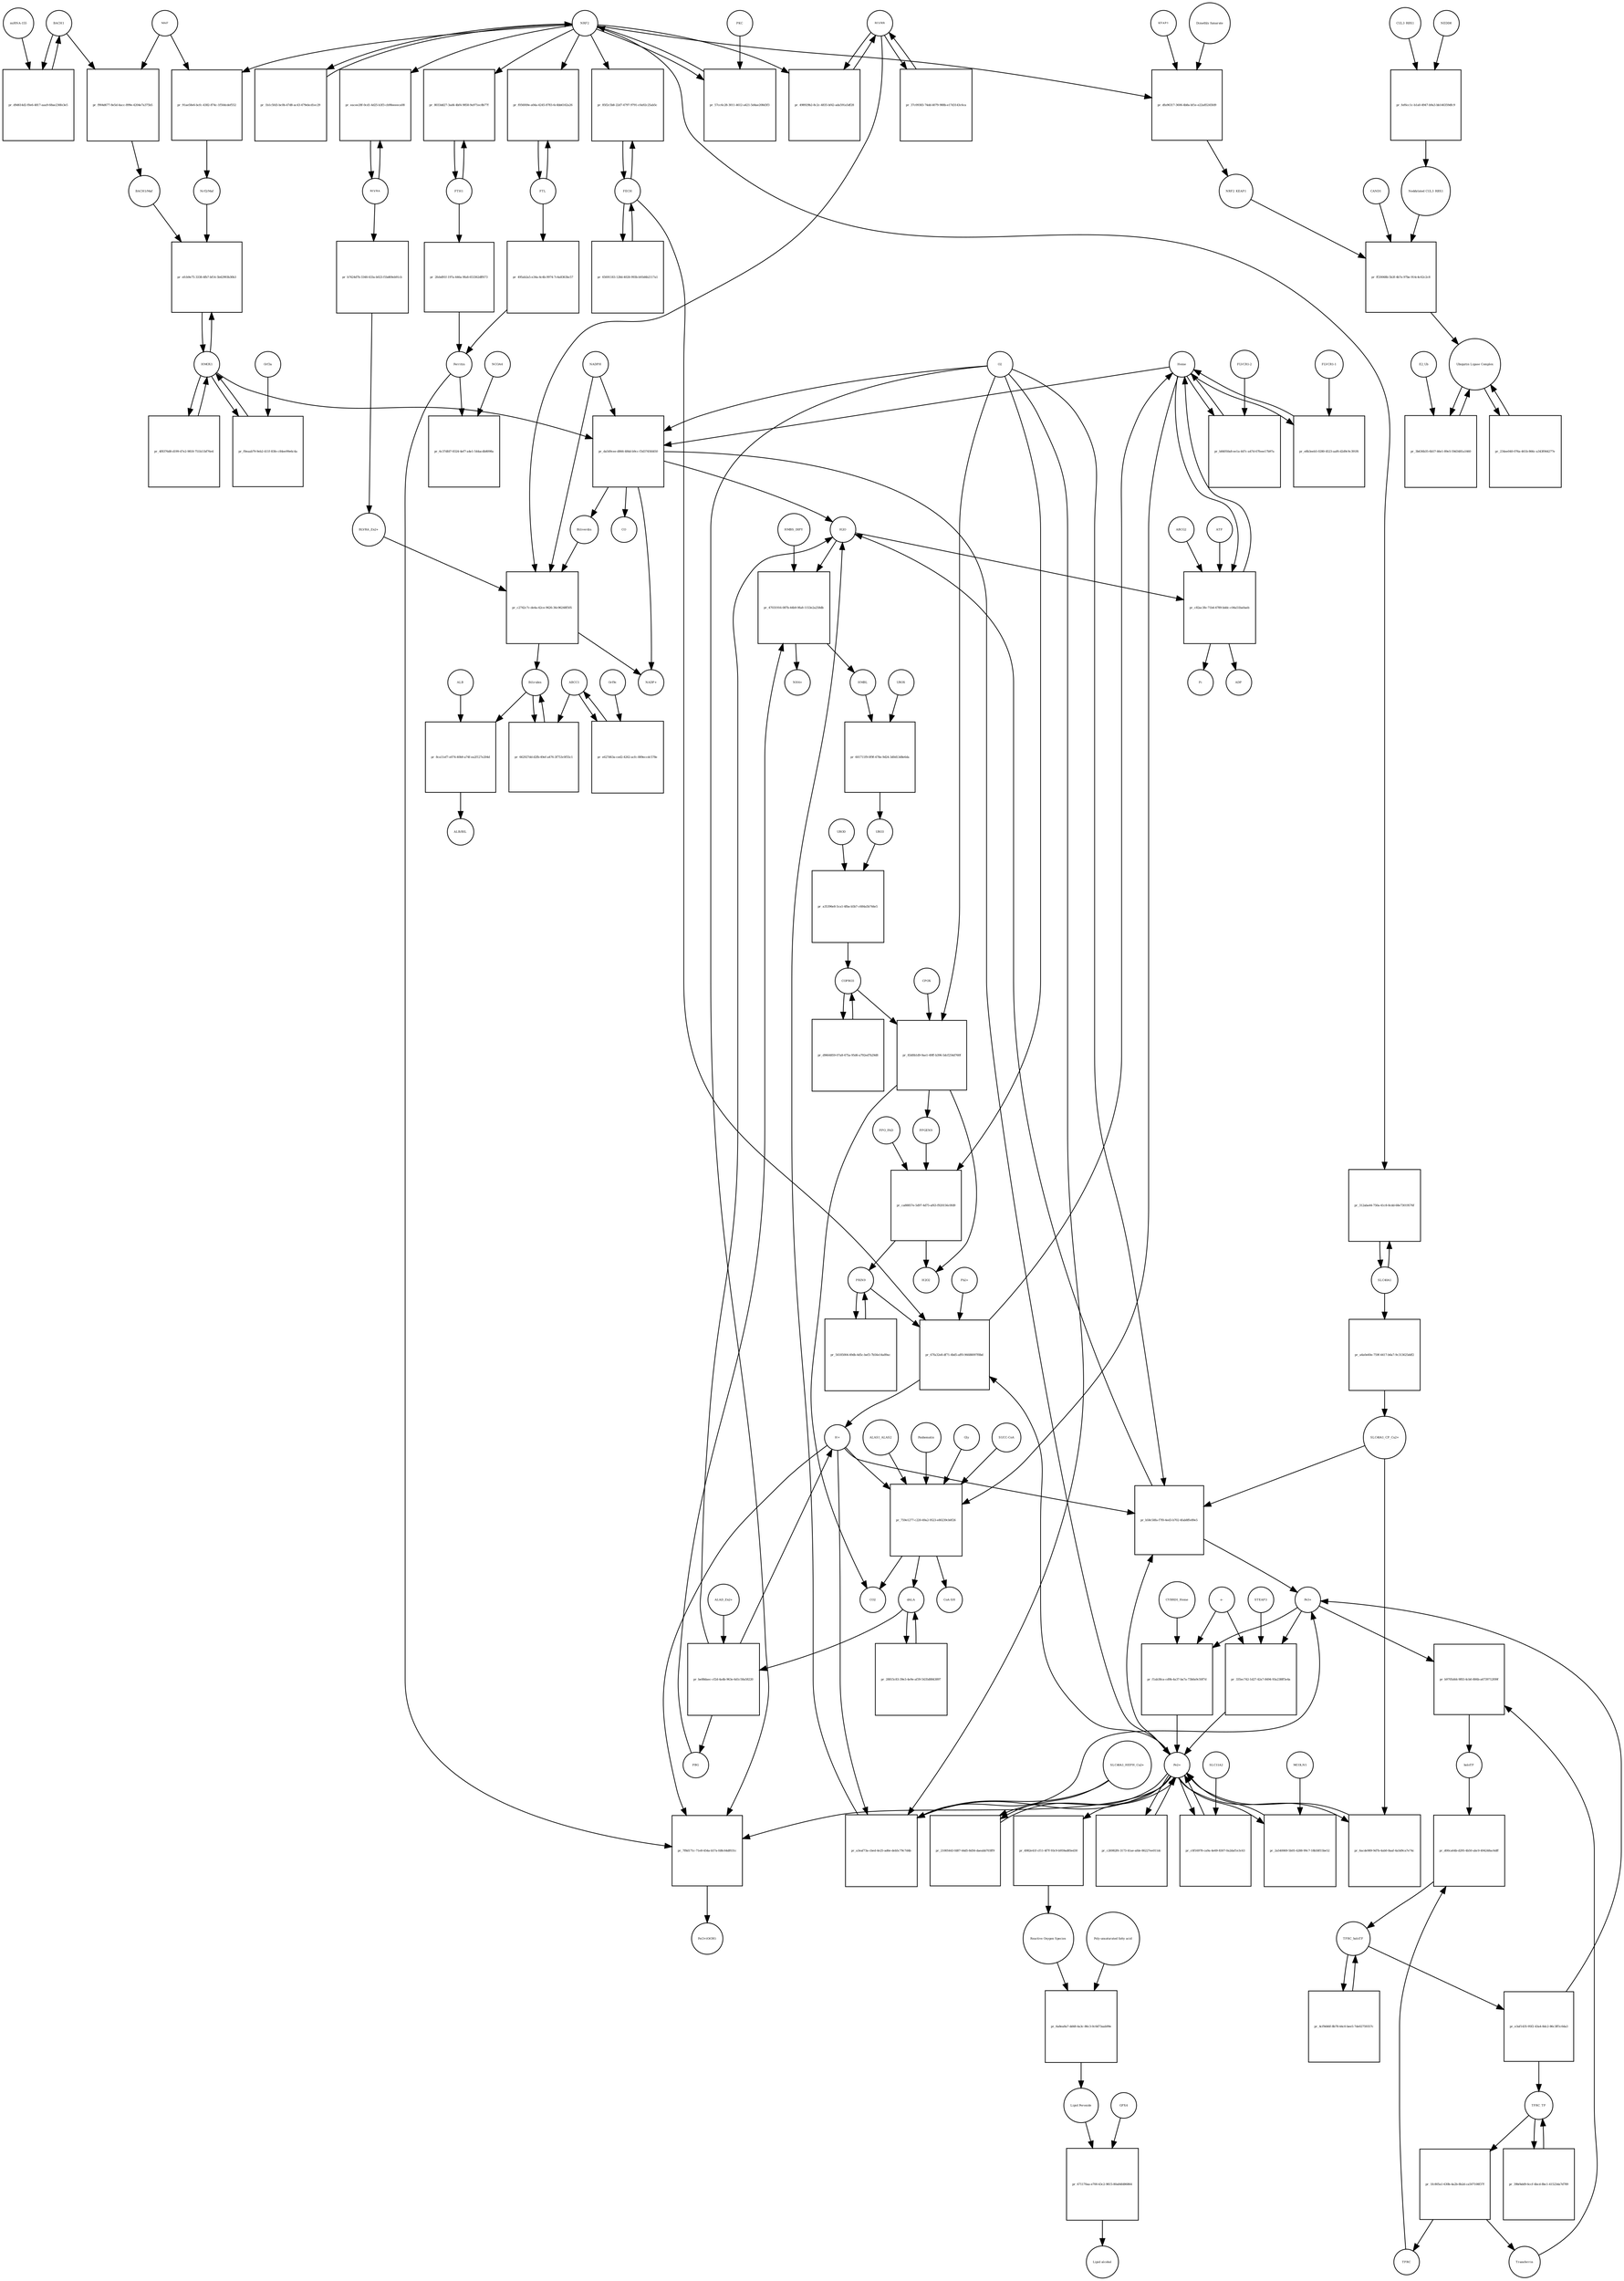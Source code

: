 strict digraph  {
Heme [annotation="urn_miriam_obo.chebi_CHEBI%3A30413", bipartite=0, cls="simple chemical", fontsize=4, label=Heme, shape=circle];
"pr_da549cee-d866-484d-b9cc-f3d3745fd450" [annotation="", bipartite=1, cls=process, fontsize=4, label="pr_da549cee-d866-484d-b9cc-f3d3745fd450", shape=square];
Biliverdin [annotation="urn_miriam_obo.chebi_CHEBI%3A17033", bipartite=0, cls="simple chemical", fontsize=4, label=Biliverdin, shape=circle];
HMOX1 [annotation=urn_miriam_uniprot_P09601, bipartite=0, cls=macromolecule, fontsize=4, label=HMOX1, shape=circle];
O2 [annotation="urn_miriam_obo.chebi_CHEBI%3A15379", bipartite=0, cls="simple chemical", fontsize=4, label=O2, shape=circle];
NADPH [annotation="urn_miriam_obo.chebi_CHEBI%3A16474", bipartite=0, cls="simple chemical", fontsize=4, label=NADPH, shape=circle];
H2O [annotation="urn_miriam_obo.chebi_CHEBI%3A15377", bipartite=0, cls="simple chemical", fontsize=4, label=H2O, shape=circle];
"Fe2+" [annotation="urn_miriam_obo.chebi_CHEBI%3A29033", bipartite=0, cls="simple chemical", fontsize=4, label="Fe2+", shape=circle];
"NADP+" [annotation="urn_miriam_obo.chebi_CHEBI%3A18009", bipartite=0, cls="simple chemical", fontsize=4, label="NADP+", shape=circle];
CO [annotation="urn_miriam_obo.chebi_CHEBI%3A17245", bipartite=0, cls="simple chemical", fontsize=4, label=CO, shape=circle];
"pr_b84050a8-ee1a-447c-a47d-67feee17b97a" [annotation="", bipartite=1, cls=process, fontsize=4, label="pr_b84050a8-ee1a-447c-a47d-67feee17b97a", shape=square];
"FLVCR1-2" [annotation=urn_miriam_uniprot_Q9Y5Y0, bipartite=0, cls=macromolecule, fontsize=4, label="FLVCR1-2", shape=circle];
"pr_c2742c7c-de4a-42ce-9626-36c96248f505" [annotation="", bipartite=1, cls=process, fontsize=4, label="pr_c2742c7c-de4a-42ce-9626-36c96248f505", shape=square];
Bilirubin [annotation="urn_miriam_obo.chebi_CHEBI%3A16990", bipartite=0, cls="simple chemical", fontsize=4, label=Bilirubin, shape=circle];
BLVRB [annotation=urn_miriam_uniprot_P30043, bipartite=0, cls=macromolecule, fontsize=4, label=BLVRB, shape=circle];
"BLVRA_Zn2+" [annotation="urn_miriam_obo.chebi_CHEBI%3A29805|urn_miriam_uniprot_P53004", bipartite=0, cls=complex, fontsize=4, label="BLVRA_Zn2+", shape=circle];
"pr_662927dd-d2fb-49ef-a476-3f753c0f55c1" [annotation="", bipartite=1, cls=process, fontsize=4, label="pr_662927dd-d2fb-49ef-a476-3f753c0f55c1", shape=square];
ABCC1 [annotation=urn_miriam_uniprot_P02768, bipartite=0, cls=macromolecule, fontsize=4, label=ABCC1, shape=circle];
"pr_8ca11ef7-e074-40b9-a74f-ea2f127e204d" [annotation="", bipartite=1, cls=process, fontsize=4, label="pr_8ca11ef7-e074-40b9-a74f-ea2f127e204d", shape=square];
ALB [annotation=urn_miriam_uniprot_P02768, bipartite=0, cls=macromolecule, fontsize=4, label=ALB, shape=circle];
"ALB/BIL" [annotation="urn_miriam_uniprot_P02768|urn_miriam_obo.chebi_CHEBI%3A16990", bipartite=0, cls=complex, fontsize=4, label="ALB/BIL", shape=circle];
NRF2 [annotation=urn_miriam_uniprot_Q16236, bipartite=0, cls=macromolecule, fontsize=4, label=NRF2, shape=circle];
"pr_91ae58e6-bcfc-4382-874c-1f50dcdef552" [annotation="", bipartite=1, cls=process, fontsize=4, label="pr_91ae58e6-bcfc-4382-874c-1f50dcdef552", shape=square];
MAF [annotation=urn_miriam_uniprot_O75444, bipartite=0, cls=macromolecule, fontsize=4, label=MAF, shape=circle];
"Nrf2/Maf" [annotation="", bipartite=0, cls=complex, fontsize=4, label="Nrf2/Maf", shape=circle];
"pr_f904d677-8e5d-4acc-899e-4204e7a375b5" [annotation="", bipartite=1, cls=process, fontsize=4, label="pr_f904d677-8e5d-4acc-899e-4204e7a375b5", shape=square];
BACH1 [annotation=urn_miriam_uniprot_O14867, bipartite=0, cls=macromolecule, fontsize=4, label=BACH1, shape=circle];
"BACH1/Maf" [annotation="", bipartite=0, cls=complex, fontsize=4, label="BACH1/Maf", shape=circle];
"pr_d9d614d2-f0e6-4817-aaa9-68ae236fe3e5" [annotation="", bipartite=1, cls=process, fontsize=4, label="pr_d9d614d2-f0e6-4817-aaa9-68ae236fe3e5", shape=square];
"miRNA-155" [annotation=urn_miriam_ncbigene_406947, bipartite=0, cls="nucleic acid feature", fontsize=4, label="miRNA-155", shape=circle];
"pr_efcb9e75-3338-4fb7-bf14-5b42993b30b3" [annotation="", bipartite=1, cls=process, fontsize=4, label="pr_efcb9e75-3338-4fb7-bf14-5b42993b30b3", shape=square];
PRIN9 [annotation="urn_miriam_obo.chebi_CHEBI%3A15430", bipartite=0, cls="simple chemical", fontsize=4, label=PRIN9, shape=circle];
"pr_67fa32e8-df71-4bd5-aff0-96688097f8bd" [annotation="", bipartite=1, cls=process, fontsize=4, label="pr_67fa32e8-df71-4bd5-aff0-96688097f8bd", shape=square];
FECH [annotation=urn_miriam_uniprot_P22830, bipartite=0, cls=macromolecule, fontsize=4, label=FECH, shape=circle];
"Pb2+" [annotation="urn_miriam_obo.chebi_CHEBI%3A27889", bipartite=0, cls="simple chemical", fontsize=4, label="Pb2+", shape=circle];
"H+" [annotation="urn_miriam_obo.chebi_CHEBI%3A15378", bipartite=0, cls="simple chemical", fontsize=4, label="H+", shape=circle];
"SUCC-CoA" [annotation="urn_miriam_obo.chebi_CHEBI%3A57292", bipartite=0, cls="simple chemical", fontsize=4, label="SUCC-CoA", shape=circle];
"pr_759e1277-c220-49a2-9523-e80239cb0f26" [annotation="", bipartite=1, cls=process, fontsize=4, label="pr_759e1277-c220-49a2-9523-e80239cb0f26", shape=square];
dALA [annotation="urn_miriam_obo.chebi_CHEBI%3A356416", bipartite=0, cls="simple chemical", fontsize=4, label=dALA, shape=circle];
ALAS1_ALAS2 [annotation="urn_miriam_uniprot_P13196|urn_miriam_uniprot_P22557", bipartite=0, cls=complex, fontsize=4, label=ALAS1_ALAS2, shape=circle];
Panhematin [annotation=urn_miriam_drugbank_DB03404, bipartite=0, cls="simple chemical", fontsize=4, label=Panhematin, shape=circle];
Gly [annotation="urn_miriam_obo.chebi_CHEBI%3A57305", bipartite=0, cls="simple chemical", fontsize=4, label=Gly, shape=circle];
"CoA-SH" [annotation="urn_miriam_obo.chebi_CHEBI%3A15346", bipartite=0, cls="simple chemical", fontsize=4, label="CoA-SH", shape=circle];
CO2 [annotation="urn_miriam_obo.chebi_CHEBI%3A16526", bipartite=0, cls="simple chemical", fontsize=4, label=CO2, shape=circle];
"pr_dfa96317-3606-4b8a-bf1e-e22a85245fd9" [annotation="", bipartite=1, cls=process, fontsize=4, label="pr_dfa96317-3606-4b8a-bf1e-e22a85245fd9", shape=square];
KEAP1 [annotation=urn_miriam_uniprot_Q14145, bipartite=0, cls=macromolecule, fontsize=4, label=KEAP1, shape=circle];
NRF2_KEAP1 [annotation="urn_miriam_uniprot_Q14145|urn_miriam_uniprot_Q16236", bipartite=0, cls=complex, fontsize=4, label=NRF2_KEAP1, shape=circle];
"Dimethly fumarate" [annotation=urn_miriam_drugbank_DB08908, bipartite=0, cls="simple chemical", fontsize=4, label="Dimethly fumarate", shape=circle];
"Ubiquitin Ligase Complex" [annotation="urn_miriam_uniprot_Q14145|urn_miriam_uniprot_Q15843|urn_miriam_uniprot_Q13618|urn_miriam_uniprot_P62877|urn_miriam_uniprot_Q16236|urn_miriam_pubmed_19940261", bipartite=0, cls=complex, fontsize=4, label="Ubiquitin Ligase Complex", shape=circle];
"pr_234ee040-076a-461b-866c-a343f064277e" [annotation="", bipartite=1, cls=process, fontsize=4, label="pr_234ee040-076a-461b-866c-a343f064277e", shape=square];
"pr_be88daec-cf2d-4a4b-963e-6d1c58a58220" [annotation="", bipartite=1, cls=process, fontsize=4, label="pr_be88daec-cf2d-4a4b-963e-6d1c58a58220", shape=square];
PBG [annotation="urn_miriam_obo.chebi_CHEBI%3A58126", bipartite=0, cls="simple chemical", fontsize=4, label=PBG, shape=circle];
"ALAD_Zn2+" [annotation="urn_miriam_uniprot_P13716|urn_miriam_obo.chebi_CHEBI%3A29105", bipartite=0, cls=complex, fontsize=4, label="ALAD_Zn2+", shape=circle];
"pr_47031916-087b-44b9-9fa8-1153e2a258db" [annotation="", bipartite=1, cls=process, fontsize=4, label="pr_47031916-087b-44b9-9fa8-1153e2a258db", shape=square];
HMBL [annotation="urn_miriam_obo.chebi_CHEBI%3A57845", bipartite=0, cls="simple chemical", fontsize=4, label=HMBL, shape=circle];
HMBS_DIPY [annotation="urn_miriam_obo.chebi_CHEBI%3A36319|urn_miriam_uniprot_P08397", bipartite=0, cls=complex, fontsize=4, label=HMBS_DIPY, shape=circle];
"NH4+" [annotation="urn_miriam_obo.chebi_CHEBI%3A28938", bipartite=0, cls="simple chemical", fontsize=4, label="NH4+", shape=circle];
"pr_601711f9-0f9f-478e-9d24-3d0d13d8e6da" [annotation="", bipartite=1, cls=process, fontsize=4, label="pr_601711f9-0f9f-478e-9d24-3d0d13d8e6da", shape=square];
URO3 [annotation="urn_miriam_obo.chebi_CHEBI%3A15437", bipartite=0, cls="simple chemical", fontsize=4, label=URO3, shape=circle];
UROS [annotation=urn_miriam_uniprot_P10746, bipartite=0, cls=macromolecule, fontsize=4, label=UROS, shape=circle];
"pr_a35396e8-5ca1-4fba-b5b7-c684a5b744e5" [annotation="", bipartite=1, cls=process, fontsize=4, label="pr_a35396e8-5ca1-4fba-b5b7-c684a5b744e5", shape=square];
COPRO3 [annotation="urn_miriam_obo.chebi_CHEBI%3A15439", bipartite=0, cls="simple chemical", fontsize=4, label=COPRO3, shape=circle];
UROD [annotation=urn_miriam_uniprot_P06132, bipartite=0, cls=macromolecule, fontsize=4, label=UROD, shape=circle];
"pr_83d0b1d9-9ae1-49ff-b396-5dcf254d760f" [annotation="", bipartite=1, cls=process, fontsize=4, label="pr_83d0b1d9-9ae1-49ff-b396-5dcf254d760f", shape=square];
PPGEN9 [annotation="urn_miriam_obo.chebi_CHEBI%3A15435", bipartite=0, cls="simple chemical", fontsize=4, label=PPGEN9, shape=circle];
CPOX [annotation=urn_miriam_uniprot_P36551, bipartite=0, cls=macromolecule, fontsize=4, label=CPOX, shape=circle];
H2O2 [annotation="urn_miriam_obo.chebi_CHEBI%3A16240", bipartite=0, cls="simple chemical", fontsize=4, label=H2O2, shape=circle];
"pr_ca88857e-5d97-4d75-af63-f920156c0fd9" [annotation="", bipartite=1, cls=process, fontsize=4, label="pr_ca88857e-5d97-4d75-af63-f920156c0fd9", shape=square];
PPO_FAD [annotation="urn_miriam_obo.chebi_CHEBI%3A16238|urn_miriam_uniprot_P50336", bipartite=0, cls=complex, fontsize=4, label=PPO_FAD, shape=circle];
"pr_1b1c5fd3-bc0b-47d8-ac43-479ebcd1ec29" [annotation="", bipartite=1, cls=process, fontsize=4, label="pr_1b1c5fd3-bc0b-47d8-ac43-479ebcd1ec29", shape=square];
"pr_28815c83-39e3-4e9e-af39-5435d8843897" [annotation="", bipartite=1, cls="uncertain process", fontsize=4, label="pr_28815c83-39e3-4e9e-af39-5435d8843897", shape=square];
"pr_d9664859-07a8-475a-95d6-a792ed7b29d8" [annotation="", bipartite=1, cls="uncertain process", fontsize=4, label="pr_d9664859-07a8-475a-95d6-a792ed7b29d8", shape=square];
"pr_56185004-49db-4d5c-bef3-7b56e14a89ac" [annotation="", bipartite=1, cls="uncertain process", fontsize=4, label="pr_56185004-49db-4d5c-bef3-7b56e14a89ac", shape=square];
"Poly-unsaturated fatty acid" [annotation="urn_miriam_obo.chebi_CHEBI%3A26208", bipartite=0, cls="simple chemical", fontsize=4, label="Poly-unsaturated fatty acid", shape=circle];
"pr_6a8ea8a7-dd48-4a3c-86c3-0c0d73aab99e" [annotation="", bipartite=1, cls=process, fontsize=4, label="pr_6a8ea8a7-dd48-4a3c-86c3-0c0d73aab99e", shape=square];
"Lipid Peroxide" [annotation="urn_miriam_obo.chebi_CHEBI%3A61051", bipartite=0, cls="simple chemical", fontsize=4, label="Lipid Peroxide", shape=circle];
"Reactive Oxygen Species" [annotation="urn_miriam_obo.chebi_CHEBI%3A26523", bipartite=0, cls="simple chemical", fontsize=4, label="Reactive Oxygen Species", shape=circle];
"pr_7f8d171c-71e8-454a-b57a-fd8c64df031c" [annotation="", bipartite=1, cls=process, fontsize=4, label="pr_7f8d171c-71e8-454a-b57a-fd8c64df031c", shape=square];
"Fe(3+)O(OH)" [annotation="urn_miriam_obo.chebi_CHEBI%3A78619", bipartite=0, cls="simple chemical", fontsize=4, label="Fe(3+)O(OH)", shape=circle];
Ferritin [annotation=urn_miriam_uniprot_P02794, bipartite=0, cls=complex, fontsize=4, label=Ferritin, shape=circle];
"pr_6acde989-9d7b-4ab0-8aaf-4a5d9ca7e74c" [annotation="", bipartite=1, cls=process, fontsize=4, label="pr_6acde989-9d7b-4ab0-8aaf-4a5d9ca7e74c", shape=square];
"SLC40A1_CP_Cu2+" [annotation="urn_miriam_uniprot_P00450|urn_miriam_uniprot_Q9NP59|urn_miriam_obo.chebi_CHEBI%3A29036", bipartite=0, cls=complex, fontsize=4, label="SLC40A1_CP_Cu2+", shape=circle];
"pr_b58c58fa-f7f0-4ed3-b702-4fab8ffe89e5" [annotation="", bipartite=1, cls=process, fontsize=4, label="pr_b58c58fa-f7f0-4ed3-b702-4fab8ffe89e5", shape=square];
"Fe3+" [annotation="urn_miriam_obo.chebi_CHEBI%3A29034", bipartite=0, cls="simple chemical", fontsize=4, label="Fe3+", shape=circle];
SLC40A1 [annotation=urn_miriam_ncbigene_30061, bipartite=0, cls="nucleic acid feature", fontsize=4, label=SLC40A1, shape=circle];
"pr_312aba44-750a-41c8-8cdd-68e73019576f" [annotation="", bipartite=1, cls=process, fontsize=4, label="pr_312aba44-750a-41c8-8cdd-68e73019576f", shape=square];
FTH1 [annotation=urn_miriam_ncbigene_2495, bipartite=0, cls="nucleic acid feature", fontsize=4, label=FTH1, shape=circle];
"pr_8033dd27-3ad4-4bf4-9858-9a971ec8b77f" [annotation="", bipartite=1, cls=process, fontsize=4, label="pr_8033dd27-3ad4-4bf4-9858-9a971ec8b77f", shape=square];
FTL [annotation=urn_miriam_ncbigene_2512, bipartite=0, cls="nucleic acid feature", fontsize=4, label=FTL, shape=circle];
"pr_f056f49e-a04a-4245-8783-6c4bb6162a26" [annotation="", bipartite=1, cls=process, fontsize=4, label="pr_f056f49e-a04a-4245-8783-6c4bb6162a26", shape=square];
"pr_2febd91f-197a-446a-9fa8-653362dff673" [annotation="", bipartite=1, cls=process, fontsize=4, label="pr_2febd91f-197a-446a-9fa8-653362dff673", shape=square];
"pr_495ab2a5-e34a-4c4b-9974-7c4a8363bc57" [annotation="", bipartite=1, cls=process, fontsize=4, label="pr_495ab2a5-e34a-4c4b-9974-7c4a8363bc57", shape=square];
"pr_85f2c5b8-22d7-4797-9791-c0a92c25ab5c" [annotation="", bipartite=1, cls=process, fontsize=4, label="pr_85f2c5b8-22d7-4797-9791-c0a92c25ab5c", shape=square];
"pr_65691183-128d-4028-993b-b93d4b2117a1" [annotation="", bipartite=1, cls=process, fontsize=4, label="pr_65691183-128d-4028-993b-b93d4b2117a1", shape=square];
"pr_4f8376d8-d199-47e2-9818-751b11bf76e4" [annotation="", bipartite=1, cls=process, fontsize=4, label="pr_4f8376d8-d199-47e2-9818-751b11bf76e4", shape=square];
BLVRA [annotation=urn_miriam_ncbigene_644, bipartite=0, cls="nucleic acid feature", fontsize=4, label=BLVRA, shape=circle];
"pr_eacee28f-0cd1-4d25-b3f3-cb98eeeeca08" [annotation="", bipartite=1, cls=process, fontsize=4, label="pr_eacee28f-0cd1-4d25-b3f3-cb98eeeeca08", shape=square];
"pr_498929b2-8c2c-4835-bf42-ada591a5df28" [annotation="", bipartite=1, cls=process, fontsize=4, label="pr_498929b2-8c2c-4835-bf42-ada591a5df28", shape=square];
"pr_37c09383-74dd-4079-988b-e17d3143c6ca" [annotation="", bipartite=1, cls=process, fontsize=4, label="pr_37c09383-74dd-4079-988b-e17d3143c6ca", shape=square];
"pr_b7424d7b-3348-433a-b023-f1bd69eb91cb" [annotation="", bipartite=1, cls=process, fontsize=4, label="pr_b7424d7b-3348-433a-b023-f1bd69eb91cb", shape=square];
"pr_a4a0e60e-759f-4417-b6a7-9c313625ddf2" [annotation="", bipartite=1, cls=process, fontsize=4, label="pr_a4a0e60e-759f-4417-b6a7-9c313625ddf2", shape=square];
"pr_6c37dfd7-8324-4ef7-a4e1-544acdb8098a" [annotation="", bipartite=1, cls=process, fontsize=4, label="pr_6c37dfd7-8324-4ef7-a4e1-544acdb8098a", shape=square];
NCOA4 [annotation=urn_miriam_uniprot_Q13772, bipartite=0, cls=macromolecule, fontsize=4, label=NCOA4, shape=circle];
"pr_f1ab38ca-cd9b-4a37-ba7a-73b0a9c50f7d" [annotation="", bipartite=1, cls=process, fontsize=4, label="pr_f1ab38ca-cd9b-4a37-ba7a-73b0a9c50f7d", shape=square];
CYBRD1_Heme [annotation="urn_miriam_uniprot_Q53TN4|urn_miriam_obo.chebi_CHEBI%3A30413", bipartite=0, cls=complex, fontsize=4, label=CYBRD1_Heme, shape=circle];
"e-" [annotation="urn_miriam_obo.chebi_CHEBI%3A10545", bipartite=0, cls="simple chemical", fontsize=4, label="e-", shape=circle];
"pr_c0f16978-ca9a-4e69-8307-0a2daf1e3c63" [annotation="", bipartite=1, cls=process, fontsize=4, label="pr_c0f16978-ca9a-4e69-8307-0a2daf1e3c63", shape=square];
SLC11A2 [annotation=urn_miriam_uniprot_P49281, bipartite=0, cls=macromolecule, fontsize=4, label=SLC11A2, shape=circle];
"pr_671170aa-e700-43c2-9815-80a84fd86864" [annotation="", bipartite=1, cls=process, fontsize=4, label="pr_671170aa-e700-43c2-9815-80a84fd86864", shape=square];
"Lipid alcohol" [annotation="urn_miriam_obo.chebi_CHEBI%3A24026", bipartite=0, cls="simple chemical", fontsize=4, label="Lipid alcohol", shape=circle];
GPX4 [annotation=urn_miriam_uniprot_P36969, bipartite=0, cls=macromolecule, fontsize=4, label=GPX4, shape=circle];
"pr_f0eaab79-9eb2-411f-83fe-c84ee99e6c4a" [annotation="", bipartite=1, cls=process, fontsize=4, label="pr_f0eaab79-9eb2-411f-83fe-c84ee99e6c4a", shape=square];
Orf3a [annotation=urn_miriam_ncbigene_43740569, bipartite=0, cls=macromolecule, fontsize=4, label=Orf3a, shape=circle];
"pr_4982e41f-cf11-4f7f-93c9-b959ad85ed30" [annotation="", bipartite=1, cls=process, fontsize=4, label="pr_4982e41f-cf11-4f7f-93c9-b959ad85ed30", shape=square];
"pr_e627d63a-ced2-4262-acfc-889eccdc578e" [annotation="", bipartite=1, cls=process, fontsize=4, label="pr_e627d63a-ced2-4262-acfc-889eccdc578e", shape=square];
Orf9c [annotation="", bipartite=0, cls=macromolecule, fontsize=4, label=Orf9c, shape=circle];
CUL3_RBX1 [annotation="urn_miriam_uniprot_Q13618|urn_miriam_uniprot_P62877", bipartite=0, cls=complex, fontsize=4, label=CUL3_RBX1, shape=circle];
"pr_fef6cc1c-b1a0-4947-b9a3-bb146359dfc9" [annotation="", bipartite=1, cls=process, fontsize=4, label="pr_fef6cc1c-b1a0-4947-b9a3-bb146359dfc9", shape=square];
"Neddylated CUL3_RBX1" [annotation="urn_miriam_uniprot_Q15843|urn_miriam_uniprot_Q13618|urn_miriam_uniprot_P62877", bipartite=0, cls=complex, fontsize=4, label="Neddylated CUL3_RBX1", shape=circle];
NEDD8 [annotation=urn_miriam_uniprot_Q15843, bipartite=0, cls="simple chemical", fontsize=4, label=NEDD8, shape=circle];
"pr_ff20068b-5b3f-4b7e-97be-914c4c62c2c8" [annotation="", bipartite=1, cls=process, fontsize=4, label="pr_ff20068b-5b3f-4b7e-97be-914c4c62c2c8", shape=square];
CAND1 [annotation=urn_miriam_uniprot_Q86VP6, bipartite=0, cls=macromolecule, fontsize=4, label=CAND1, shape=circle];
E2_Ub [annotation="urn_miriam_pubmed_19940261|urn_miriam_uniprot_P0CG48", bipartite=0, cls=complex, fontsize=4, label=E2_Ub, shape=circle];
"pr_3b636b35-6b57-46e1-89e5-59d3481a1660" [annotation="", bipartite=1, cls=process, fontsize=4, label="pr_3b636b35-6b57-46e1-89e5-59d3481a1660", shape=square];
"pr_57cc6c28-3011-4612-a421-5d4ae208d3f3" [annotation="", bipartite=1, cls=process, fontsize=4, label="pr_57cc6c28-3011-4612-a421-5d4ae208d3f3", shape=square];
PKC [annotation=urn_miriam_pubmed_12198130, bipartite=0, cls=macromolecule, fontsize=4, label=PKC, shape=circle];
"pr_e8b3eeb5-0280-4523-aaf6-d2d9c9c391f6" [annotation="", bipartite=1, cls=process, fontsize=4, label="pr_e8b3eeb5-0280-4523-aaf6-d2d9c9c391f6", shape=square];
"FLVCR1-1" [annotation=urn_miriam_uniprot_Q9Y5Y0, bipartite=0, cls=macromolecule, fontsize=4, label="FLVCR1-1", shape=circle];
"pr_c82ac3fe-71b4-4789-bddc-c04a51ba0aeb" [annotation="", bipartite=1, cls=process, fontsize=4, label="pr_c82ac3fe-71b4-4789-bddc-c04a51ba0aeb", shape=square];
ABCG2 [annotation=urn_miriam_uniprot_Q9UNQ0, bipartite=0, cls="macromolecule multimer", fontsize=4, label=ABCG2, shape=circle];
ATP [annotation="urn_miriam_obo.chebi_CHEBI%3A30616", bipartite=0, cls="simple chemical", fontsize=4, label=ATP, shape=circle];
Pi [annotation="urn_miriam_obo.chebi_CHEBI%3A18367", bipartite=0, cls="simple chemical", fontsize=4, label=Pi, shape=circle];
ADP [annotation="urn_miriam_obo.chebi_CHEBI%3A456216", bipartite=0, cls="simple chemical", fontsize=4, label=ADP, shape=circle];
"pr_21005443-fd87-44d5-8d56-daeabb703ff9" [annotation="", bipartite=1, cls=process, fontsize=4, label="pr_21005443-fd87-44d5-8d56-daeabb703ff9", shape=square];
"SLC40A1_HEPH_Cu2+" [annotation="urn_miriam_uniprot_Q9BQS7|urn_miriam_uniprot_Q9NP59|urn_miriam_obo.chebi_CHEBI%3A28694", bipartite=0, cls=complex, fontsize=4, label="SLC40A1_HEPH_Cu2+", shape=circle];
"pr_a3eaf73a-cbed-4e25-ad6e-deb5c79c7d4b" [annotation="", bipartite=1, cls=process, fontsize=4, label="pr_a3eaf73a-cbed-4e25-ad6e-deb5c79c7d4b", shape=square];
"pr_b9705d44-9f83-4cb0-806b-a6739712f09f" [annotation="", bipartite=1, cls=process, fontsize=4, label="pr_b9705d44-9f83-4cb0-806b-a6739712f09f", shape=square];
Transferrin [annotation=urn_miriam_uniprot_P02787, bipartite=0, cls=macromolecule, fontsize=4, label=Transferrin, shape=circle];
holoTF [annotation="urn_miriam_uniprot_P02787|urn_miriam_obo.chebi_CHEBI%3A29034", bipartite=0, cls=complex, fontsize=4, label=holoTF, shape=circle];
TFRC [annotation=urn_miriam_uniprot_P02786, bipartite=0, cls="macromolecule multimer", fontsize=4, label=TFRC, shape=circle];
"pr_d00ca64b-d295-4b50-abc0-494248ac6dff" [annotation="", bipartite=1, cls=process, fontsize=4, label="pr_d00ca64b-d295-4b50-abc0-494248ac6dff", shape=square];
TFRC_holoTF [annotation="urn_miriam_uniprot_P02787|urn_miriam_obo.chebi_CHEBI%3A29034|urn_miriam_uniprot_P02786", bipartite=0, cls=complex, fontsize=4, label=TFRC_holoTF, shape=circle];
"pr_4cf9d46f-8b78-44c0-bee5-7de02759357c" [annotation="", bipartite=1, cls=process, fontsize=4, label="pr_4cf9d46f-8b78-44c0-bee5-7de02759357c", shape=square];
"pr_e3af1435-95f2-43a4-8dc2-86c3ff1c0da3" [annotation="", bipartite=1, cls=process, fontsize=4, label="pr_e3af1435-95f2-43a4-8dc2-86c3ff1c0da3", shape=square];
TFRC_TF [annotation="urn_miriam_uniprot_P02787|urn_miriam_uniprot_P02786", bipartite=0, cls=complex, fontsize=4, label=TFRC_TF, shape=circle];
"pr_335ec742-1d27-42a7-8494-93a238ff5e4a" [annotation="", bipartite=1, cls=process, fontsize=4, label="pr_335ec742-1d27-42a7-8494-93a238ff5e4a", shape=square];
STEAP3 [annotation=urn_miriam_uniprot_Q658P3, bipartite=0, cls=macromolecule, fontsize=4, label=STEAP3, shape=circle];
"pr_2a540069-5b05-4288-99c7-18b58f15be52" [annotation="", bipartite=1, cls=process, fontsize=4, label="pr_2a540069-5b05-4288-99c7-18b58f15be52", shape=square];
MCOLN1 [annotation=urn_miriam_uniprot_Q9GZU1, bipartite=0, cls=macromolecule, fontsize=4, label=MCOLN1, shape=circle];
"pr_c26982f6-3173-41ae-afde-86227ee011dc" [annotation="", bipartite=1, cls=process, fontsize=4, label="pr_c26982f6-3173-41ae-afde-86227ee011dc", shape=square];
"pr_39bf4dd9-6ccf-4bcd-8bc1-41523da7d789" [annotation="", bipartite=1, cls=process, fontsize=4, label="pr_39bf4dd9-6ccf-4bcd-8bc1-41523da7d789", shape=square];
"pr_1fc805a1-630b-4a2b-8b2d-ca507108f37f" [annotation="", bipartite=1, cls=process, fontsize=4, label="pr_1fc805a1-630b-4a2b-8b2d-ca507108f37f", shape=square];
Heme -> "pr_da549cee-d866-484d-b9cc-f3d3745fd450"  [annotation="", interaction_type=consumption];
Heme -> "pr_b84050a8-ee1a-447c-a47d-67feee17b97a"  [annotation="", interaction_type=consumption];
Heme -> "pr_759e1277-c220-49a2-9523-e80239cb0f26"  [annotation=urn_miriam_pubmed_25446301, interaction_type=inhibition];
Heme -> "pr_e8b3eeb5-0280-4523-aaf6-d2d9c9c391f6"  [annotation="", interaction_type=consumption];
Heme -> "pr_c82ac3fe-71b4-4789-bddc-c04a51ba0aeb"  [annotation="", interaction_type=consumption];
"pr_da549cee-d866-484d-b9cc-f3d3745fd450" -> Biliverdin  [annotation="", interaction_type=production];
"pr_da549cee-d866-484d-b9cc-f3d3745fd450" -> H2O  [annotation="", interaction_type=production];
"pr_da549cee-d866-484d-b9cc-f3d3745fd450" -> "Fe2+"  [annotation="", interaction_type=production];
"pr_da549cee-d866-484d-b9cc-f3d3745fd450" -> "NADP+"  [annotation="", interaction_type=production];
"pr_da549cee-d866-484d-b9cc-f3d3745fd450" -> CO  [annotation="", interaction_type=production];
Biliverdin -> "pr_c2742c7c-de4a-42ce-9626-36c96248f505"  [annotation="", interaction_type=consumption];
HMOX1 -> "pr_da549cee-d866-484d-b9cc-f3d3745fd450"  [annotation="", interaction_type=catalysis];
HMOX1 -> "pr_efcb9e75-3338-4fb7-bf14-5b42993b30b3"  [annotation="", interaction_type=consumption];
HMOX1 -> "pr_4f8376d8-d199-47e2-9818-751b11bf76e4"  [annotation="", interaction_type=consumption];
HMOX1 -> "pr_f0eaab79-9eb2-411f-83fe-c84ee99e6c4a"  [annotation="", interaction_type=consumption];
O2 -> "pr_da549cee-d866-484d-b9cc-f3d3745fd450"  [annotation="", interaction_type=consumption];
O2 -> "pr_83d0b1d9-9ae1-49ff-b396-5dcf254d760f"  [annotation="", interaction_type=consumption];
O2 -> "pr_ca88857e-5d97-4d75-af63-f920156c0fd9"  [annotation="", interaction_type=consumption];
O2 -> "pr_7f8d171c-71e8-454a-b57a-fd8c64df031c"  [annotation="", interaction_type=consumption];
O2 -> "pr_b58c58fa-f7f0-4ed3-b702-4fab8ffe89e5"  [annotation="", interaction_type=consumption];
O2 -> "pr_a3eaf73a-cbed-4e25-ad6e-deb5c79c7d4b"  [annotation="", interaction_type=consumption];
NADPH -> "pr_da549cee-d866-484d-b9cc-f3d3745fd450"  [annotation="", interaction_type=consumption];
NADPH -> "pr_c2742c7c-de4a-42ce-9626-36c96248f505"  [annotation="", interaction_type=consumption];
H2O -> "pr_47031916-087b-44b9-9fa8-1153e2a258db"  [annotation="", interaction_type=consumption];
H2O -> "pr_c82ac3fe-71b4-4789-bddc-c04a51ba0aeb"  [annotation="", interaction_type=consumption];
"Fe2+" -> "pr_67fa32e8-df71-4bd5-aff0-96688097f8bd"  [annotation="", interaction_type=consumption];
"Fe2+" -> "pr_7f8d171c-71e8-454a-b57a-fd8c64df031c"  [annotation="", interaction_type=consumption];
"Fe2+" -> "pr_6acde989-9d7b-4ab0-8aaf-4a5d9ca7e74c"  [annotation="", interaction_type=consumption];
"Fe2+" -> "pr_b58c58fa-f7f0-4ed3-b702-4fab8ffe89e5"  [annotation="", interaction_type=consumption];
"Fe2+" -> "pr_c0f16978-ca9a-4e69-8307-0a2daf1e3c63"  [annotation="", interaction_type=consumption];
"Fe2+" -> "pr_4982e41f-cf11-4f7f-93c9-b959ad85ed30"  [annotation="urn_miriam_pubmed_26794443|urn_miriam_pubmed_30692038", interaction_type=catalysis];
"Fe2+" -> "pr_21005443-fd87-44d5-8d56-daeabb703ff9"  [annotation="", interaction_type=consumption];
"Fe2+" -> "pr_a3eaf73a-cbed-4e25-ad6e-deb5c79c7d4b"  [annotation="", interaction_type=consumption];
"Fe2+" -> "pr_2a540069-5b05-4288-99c7-18b58f15be52"  [annotation="", interaction_type=consumption];
"Fe2+" -> "pr_c26982f6-3173-41ae-afde-86227ee011dc"  [annotation="", interaction_type=consumption];
"pr_b84050a8-ee1a-447c-a47d-67feee17b97a" -> Heme  [annotation="", interaction_type=production];
"FLVCR1-2" -> "pr_b84050a8-ee1a-447c-a47d-67feee17b97a"  [annotation="", interaction_type=catalysis];
"pr_c2742c7c-de4a-42ce-9626-36c96248f505" -> Bilirubin  [annotation="", interaction_type=production];
"pr_c2742c7c-de4a-42ce-9626-36c96248f505" -> "NADP+"  [annotation="", interaction_type=production];
Bilirubin -> "pr_662927dd-d2fb-49ef-a476-3f753c0f55c1"  [annotation="", interaction_type=consumption];
Bilirubin -> "pr_8ca11ef7-e074-40b9-a74f-ea2f127e204d"  [annotation="", interaction_type=consumption];
BLVRB -> "pr_c2742c7c-de4a-42ce-9626-36c96248f505"  [annotation="", interaction_type=catalysis];
BLVRB -> "pr_498929b2-8c2c-4835-bf42-ada591a5df28"  [annotation="", interaction_type=consumption];
BLVRB -> "pr_37c09383-74dd-4079-988b-e17d3143c6ca"  [annotation="", interaction_type=consumption];
"BLVRA_Zn2+" -> "pr_c2742c7c-de4a-42ce-9626-36c96248f505"  [annotation="", interaction_type=catalysis];
"pr_662927dd-d2fb-49ef-a476-3f753c0f55c1" -> Bilirubin  [annotation="", interaction_type=production];
ABCC1 -> "pr_662927dd-d2fb-49ef-a476-3f753c0f55c1"  [annotation="", interaction_type=catalysis];
ABCC1 -> "pr_e627d63a-ced2-4262-acfc-889eccdc578e"  [annotation="", interaction_type=consumption];
"pr_8ca11ef7-e074-40b9-a74f-ea2f127e204d" -> "ALB/BIL"  [annotation="", interaction_type=production];
ALB -> "pr_8ca11ef7-e074-40b9-a74f-ea2f127e204d"  [annotation="", interaction_type=consumption];
NRF2 -> "pr_91ae58e6-bcfc-4382-874c-1f50dcdef552"  [annotation="", interaction_type=consumption];
NRF2 -> "pr_dfa96317-3606-4b8a-bf1e-e22a85245fd9"  [annotation="", interaction_type=consumption];
NRF2 -> "pr_1b1c5fd3-bc0b-47d8-ac43-479ebcd1ec29"  [annotation="", interaction_type=consumption];
NRF2 -> "pr_312aba44-750a-41c8-8cdd-68e73019576f"  [annotation=urn_miriam_pubmed_30692038, interaction_type=catalysis];
NRF2 -> "pr_8033dd27-3ad4-4bf4-9858-9a971ec8b77f"  [annotation=urn_miriam_pubmed_30692038, interaction_type=catalysis];
NRF2 -> "pr_f056f49e-a04a-4245-8783-6c4bb6162a26"  [annotation=urn_miriam_pubmed_30692038, interaction_type=catalysis];
NRF2 -> "pr_85f2c5b8-22d7-4797-9791-c0a92c25ab5c"  [annotation="urn_miriam_pubmed_30692038|urn_miriam_pubmed_23766848", interaction_type=catalysis];
NRF2 -> "pr_eacee28f-0cd1-4d25-b3f3-cb98eeeeca08"  [annotation=urn_miriam_pubmed_30692038, interaction_type=catalysis];
NRF2 -> "pr_498929b2-8c2c-4835-bf42-ada591a5df28"  [annotation=urn_miriam_pubmed_30692038, interaction_type=catalysis];
NRF2 -> "pr_57cc6c28-3011-4612-a421-5d4ae208d3f3"  [annotation="", interaction_type=consumption];
"pr_91ae58e6-bcfc-4382-874c-1f50dcdef552" -> "Nrf2/Maf"  [annotation="", interaction_type=production];
MAF -> "pr_91ae58e6-bcfc-4382-874c-1f50dcdef552"  [annotation="", interaction_type=consumption];
MAF -> "pr_f904d677-8e5d-4acc-899e-4204e7a375b5"  [annotation="", interaction_type=consumption];
"Nrf2/Maf" -> "pr_efcb9e75-3338-4fb7-bf14-5b42993b30b3"  [annotation="urn_miriam_pubmed_10473555|urn_miriam_pubmed_31827672|urn_miriam_pubmed_30692038|urn_miriam_pubmed_29717933", interaction_type=catalysis];
"pr_f904d677-8e5d-4acc-899e-4204e7a375b5" -> "BACH1/Maf"  [annotation="", interaction_type=production];
BACH1 -> "pr_f904d677-8e5d-4acc-899e-4204e7a375b5"  [annotation="", interaction_type=consumption];
BACH1 -> "pr_d9d614d2-f0e6-4817-aaa9-68ae236fe3e5"  [annotation="", interaction_type=consumption];
"BACH1/Maf" -> "pr_efcb9e75-3338-4fb7-bf14-5b42993b30b3"  [annotation="urn_miriam_pubmed_10473555|urn_miriam_pubmed_31827672|urn_miriam_pubmed_30692038|urn_miriam_pubmed_29717933", interaction_type=inhibition];
"pr_d9d614d2-f0e6-4817-aaa9-68ae236fe3e5" -> BACH1  [annotation="", interaction_type=production];
"miRNA-155" -> "pr_d9d614d2-f0e6-4817-aaa9-68ae236fe3e5"  [annotation="urn_miriam_pubmed_28082120|urn_miriam_pubmed_21982894", interaction_type=inhibition];
"pr_efcb9e75-3338-4fb7-bf14-5b42993b30b3" -> HMOX1  [annotation="", interaction_type=production];
PRIN9 -> "pr_67fa32e8-df71-4bd5-aff0-96688097f8bd"  [annotation="", interaction_type=consumption];
PRIN9 -> "pr_56185004-49db-4d5c-bef3-7b56e14a89ac"  [annotation="", interaction_type=consumption];
"pr_67fa32e8-df71-4bd5-aff0-96688097f8bd" -> Heme  [annotation="", interaction_type=production];
"pr_67fa32e8-df71-4bd5-aff0-96688097f8bd" -> "H+"  [annotation="", interaction_type=production];
FECH -> "pr_67fa32e8-df71-4bd5-aff0-96688097f8bd"  [annotation="", interaction_type=catalysis];
FECH -> "pr_85f2c5b8-22d7-4797-9791-c0a92c25ab5c"  [annotation="", interaction_type=consumption];
FECH -> "pr_65691183-128d-4028-993b-b93d4b2117a1"  [annotation="", interaction_type=consumption];
"Pb2+" -> "pr_67fa32e8-df71-4bd5-aff0-96688097f8bd"  [annotation="", interaction_type=inhibition];
"H+" -> "pr_759e1277-c220-49a2-9523-e80239cb0f26"  [annotation="", interaction_type=consumption];
"H+" -> "pr_7f8d171c-71e8-454a-b57a-fd8c64df031c"  [annotation="", interaction_type=consumption];
"H+" -> "pr_b58c58fa-f7f0-4ed3-b702-4fab8ffe89e5"  [annotation="", interaction_type=consumption];
"H+" -> "pr_a3eaf73a-cbed-4e25-ad6e-deb5c79c7d4b"  [annotation="", interaction_type=consumption];
"SUCC-CoA" -> "pr_759e1277-c220-49a2-9523-e80239cb0f26"  [annotation="", interaction_type=consumption];
"pr_759e1277-c220-49a2-9523-e80239cb0f26" -> dALA  [annotation="", interaction_type=production];
"pr_759e1277-c220-49a2-9523-e80239cb0f26" -> "CoA-SH"  [annotation="", interaction_type=production];
"pr_759e1277-c220-49a2-9523-e80239cb0f26" -> CO2  [annotation="", interaction_type=production];
dALA -> "pr_be88daec-cf2d-4a4b-963e-6d1c58a58220"  [annotation="", interaction_type=consumption];
dALA -> "pr_28815c83-39e3-4e9e-af39-5435d8843897"  [annotation="", interaction_type=consumption];
ALAS1_ALAS2 -> "pr_759e1277-c220-49a2-9523-e80239cb0f26"  [annotation=urn_miriam_pubmed_25446301, interaction_type=catalysis];
Panhematin -> "pr_759e1277-c220-49a2-9523-e80239cb0f26"  [annotation=urn_miriam_pubmed_25446301, interaction_type=inhibition];
Gly -> "pr_759e1277-c220-49a2-9523-e80239cb0f26"  [annotation="", interaction_type=consumption];
"pr_dfa96317-3606-4b8a-bf1e-e22a85245fd9" -> NRF2_KEAP1  [annotation="", interaction_type=production];
KEAP1 -> "pr_dfa96317-3606-4b8a-bf1e-e22a85245fd9"  [annotation="", interaction_type=consumption];
NRF2_KEAP1 -> "pr_ff20068b-5b3f-4b7e-97be-914c4c62c2c8"  [annotation="", interaction_type=consumption];
"Dimethly fumarate" -> "pr_dfa96317-3606-4b8a-bf1e-e22a85245fd9"  [annotation="urn_miriam_pubmed_15282312|urn_miriam_pubmed_20486766|urn_miriam_pubmed_31692987|urn_miriam_pubmed_15572695|urn_miriam_pubmed_32132672", interaction_type=inhibition];
"Ubiquitin Ligase Complex" -> "pr_234ee040-076a-461b-866c-a343f064277e"  [annotation="", interaction_type=consumption];
"Ubiquitin Ligase Complex" -> "pr_3b636b35-6b57-46e1-89e5-59d3481a1660"  [annotation="", interaction_type=consumption];
"pr_234ee040-076a-461b-866c-a343f064277e" -> "Ubiquitin Ligase Complex"  [annotation="", interaction_type=production];
"pr_be88daec-cf2d-4a4b-963e-6d1c58a58220" -> PBG  [annotation="", interaction_type=production];
"pr_be88daec-cf2d-4a4b-963e-6d1c58a58220" -> "H+"  [annotation="", interaction_type=production];
"pr_be88daec-cf2d-4a4b-963e-6d1c58a58220" -> H2O  [annotation="", interaction_type=production];
PBG -> "pr_47031916-087b-44b9-9fa8-1153e2a258db"  [annotation="", interaction_type=consumption];
"ALAD_Zn2+" -> "pr_be88daec-cf2d-4a4b-963e-6d1c58a58220"  [annotation="", interaction_type=catalysis];
"pr_47031916-087b-44b9-9fa8-1153e2a258db" -> HMBL  [annotation="", interaction_type=production];
"pr_47031916-087b-44b9-9fa8-1153e2a258db" -> "NH4+"  [annotation="", interaction_type=production];
HMBL -> "pr_601711f9-0f9f-478e-9d24-3d0d13d8e6da"  [annotation="", interaction_type=consumption];
HMBS_DIPY -> "pr_47031916-087b-44b9-9fa8-1153e2a258db"  [annotation="", interaction_type=catalysis];
"pr_601711f9-0f9f-478e-9d24-3d0d13d8e6da" -> URO3  [annotation="", interaction_type=production];
URO3 -> "pr_a35396e8-5ca1-4fba-b5b7-c684a5b744e5"  [annotation="", interaction_type=consumption];
UROS -> "pr_601711f9-0f9f-478e-9d24-3d0d13d8e6da"  [annotation="", interaction_type=catalysis];
"pr_a35396e8-5ca1-4fba-b5b7-c684a5b744e5" -> COPRO3  [annotation="", interaction_type=production];
COPRO3 -> "pr_83d0b1d9-9ae1-49ff-b396-5dcf254d760f"  [annotation="", interaction_type=consumption];
COPRO3 -> "pr_d9664859-07a8-475a-95d6-a792ed7b29d8"  [annotation="", interaction_type=consumption];
UROD -> "pr_a35396e8-5ca1-4fba-b5b7-c684a5b744e5"  [annotation="", interaction_type=catalysis];
"pr_83d0b1d9-9ae1-49ff-b396-5dcf254d760f" -> PPGEN9  [annotation="", interaction_type=production];
"pr_83d0b1d9-9ae1-49ff-b396-5dcf254d760f" -> CO2  [annotation="", interaction_type=production];
"pr_83d0b1d9-9ae1-49ff-b396-5dcf254d760f" -> H2O2  [annotation="", interaction_type=production];
PPGEN9 -> "pr_ca88857e-5d97-4d75-af63-f920156c0fd9"  [annotation="", interaction_type=consumption];
CPOX -> "pr_83d0b1d9-9ae1-49ff-b396-5dcf254d760f"  [annotation="", interaction_type=catalysis];
"pr_ca88857e-5d97-4d75-af63-f920156c0fd9" -> PRIN9  [annotation="", interaction_type=production];
"pr_ca88857e-5d97-4d75-af63-f920156c0fd9" -> H2O2  [annotation="", interaction_type=production];
PPO_FAD -> "pr_ca88857e-5d97-4d75-af63-f920156c0fd9"  [annotation="", interaction_type=catalysis];
"pr_1b1c5fd3-bc0b-47d8-ac43-479ebcd1ec29" -> NRF2  [annotation="", interaction_type=production];
"pr_28815c83-39e3-4e9e-af39-5435d8843897" -> dALA  [annotation="", interaction_type=production];
"pr_d9664859-07a8-475a-95d6-a792ed7b29d8" -> COPRO3  [annotation="", interaction_type=production];
"pr_56185004-49db-4d5c-bef3-7b56e14a89ac" -> PRIN9  [annotation="", interaction_type=production];
"Poly-unsaturated fatty acid" -> "pr_6a8ea8a7-dd48-4a3c-86c3-0c0d73aab99e"  [annotation="", interaction_type=consumption];
"pr_6a8ea8a7-dd48-4a3c-86c3-0c0d73aab99e" -> "Lipid Peroxide"  [annotation="", interaction_type=production];
"Lipid Peroxide" -> "pr_671170aa-e700-43c2-9815-80a84fd86864"  [annotation="", interaction_type=consumption];
"Reactive Oxygen Species" -> "pr_6a8ea8a7-dd48-4a3c-86c3-0c0d73aab99e"  [annotation="urn_miriam_pubmed_26794443|urn_miriam_pubmed_30692038", interaction_type=catalysis];
"pr_7f8d171c-71e8-454a-b57a-fd8c64df031c" -> "Fe(3+)O(OH)"  [annotation="", interaction_type=production];
Ferritin -> "pr_7f8d171c-71e8-454a-b57a-fd8c64df031c"  [annotation="", interaction_type=catalysis];
Ferritin -> "pr_6c37dfd7-8324-4ef7-a4e1-544acdb8098a"  [annotation="", interaction_type=consumption];
"pr_6acde989-9d7b-4ab0-8aaf-4a5d9ca7e74c" -> "Fe2+"  [annotation="", interaction_type=production];
"SLC40A1_CP_Cu2+" -> "pr_6acde989-9d7b-4ab0-8aaf-4a5d9ca7e74c"  [annotation="", interaction_type=catalysis];
"SLC40A1_CP_Cu2+" -> "pr_b58c58fa-f7f0-4ed3-b702-4fab8ffe89e5"  [annotation="", interaction_type=catalysis];
"pr_b58c58fa-f7f0-4ed3-b702-4fab8ffe89e5" -> "Fe3+"  [annotation="", interaction_type=production];
"pr_b58c58fa-f7f0-4ed3-b702-4fab8ffe89e5" -> H2O  [annotation="", interaction_type=production];
"Fe3+" -> "pr_f1ab38ca-cd9b-4a37-ba7a-73b0a9c50f7d"  [annotation="", interaction_type=consumption];
"Fe3+" -> "pr_b9705d44-9f83-4cb0-806b-a6739712f09f"  [annotation="", interaction_type=consumption];
"Fe3+" -> "pr_335ec742-1d27-42a7-8494-93a238ff5e4a"  [annotation="", interaction_type=consumption];
SLC40A1 -> "pr_312aba44-750a-41c8-8cdd-68e73019576f"  [annotation="", interaction_type=consumption];
SLC40A1 -> "pr_a4a0e60e-759f-4417-b6a7-9c313625ddf2"  [annotation="", interaction_type=consumption];
"pr_312aba44-750a-41c8-8cdd-68e73019576f" -> SLC40A1  [annotation="", interaction_type=production];
FTH1 -> "pr_8033dd27-3ad4-4bf4-9858-9a971ec8b77f"  [annotation="", interaction_type=consumption];
FTH1 -> "pr_2febd91f-197a-446a-9fa8-653362dff673"  [annotation="", interaction_type=consumption];
"pr_8033dd27-3ad4-4bf4-9858-9a971ec8b77f" -> FTH1  [annotation="", interaction_type=production];
FTL -> "pr_f056f49e-a04a-4245-8783-6c4bb6162a26"  [annotation="", interaction_type=consumption];
FTL -> "pr_495ab2a5-e34a-4c4b-9974-7c4a8363bc57"  [annotation="", interaction_type=consumption];
"pr_f056f49e-a04a-4245-8783-6c4bb6162a26" -> FTL  [annotation="", interaction_type=production];
"pr_2febd91f-197a-446a-9fa8-653362dff673" -> Ferritin  [annotation="", interaction_type=production];
"pr_495ab2a5-e34a-4c4b-9974-7c4a8363bc57" -> Ferritin  [annotation="", interaction_type=production];
"pr_85f2c5b8-22d7-4797-9791-c0a92c25ab5c" -> FECH  [annotation="", interaction_type=production];
"pr_65691183-128d-4028-993b-b93d4b2117a1" -> FECH  [annotation="", interaction_type=production];
"pr_4f8376d8-d199-47e2-9818-751b11bf76e4" -> HMOX1  [annotation="", interaction_type=production];
BLVRA -> "pr_eacee28f-0cd1-4d25-b3f3-cb98eeeeca08"  [annotation="", interaction_type=consumption];
BLVRA -> "pr_b7424d7b-3348-433a-b023-f1bd69eb91cb"  [annotation="", interaction_type=consumption];
"pr_eacee28f-0cd1-4d25-b3f3-cb98eeeeca08" -> BLVRA  [annotation="", interaction_type=production];
"pr_498929b2-8c2c-4835-bf42-ada591a5df28" -> BLVRB  [annotation="", interaction_type=production];
"pr_37c09383-74dd-4079-988b-e17d3143c6ca" -> BLVRB  [annotation="", interaction_type=production];
"pr_b7424d7b-3348-433a-b023-f1bd69eb91cb" -> "BLVRA_Zn2+"  [annotation="", interaction_type=production];
"pr_a4a0e60e-759f-4417-b6a7-9c313625ddf2" -> "SLC40A1_CP_Cu2+"  [annotation="", interaction_type=production];
NCOA4 -> "pr_6c37dfd7-8324-4ef7-a4e1-544acdb8098a"  [annotation=urn_miriam_pubmed_30692038, interaction_type=catalysis];
"pr_f1ab38ca-cd9b-4a37-ba7a-73b0a9c50f7d" -> "Fe2+"  [annotation="", interaction_type=production];
CYBRD1_Heme -> "pr_f1ab38ca-cd9b-4a37-ba7a-73b0a9c50f7d"  [annotation="", interaction_type=catalysis];
"e-" -> "pr_f1ab38ca-cd9b-4a37-ba7a-73b0a9c50f7d"  [annotation="", interaction_type=consumption];
"e-" -> "pr_335ec742-1d27-42a7-8494-93a238ff5e4a"  [annotation="", interaction_type=consumption];
"pr_c0f16978-ca9a-4e69-8307-0a2daf1e3c63" -> "Fe2+"  [annotation="", interaction_type=production];
SLC11A2 -> "pr_c0f16978-ca9a-4e69-8307-0a2daf1e3c63"  [annotation="", interaction_type=catalysis];
"pr_671170aa-e700-43c2-9815-80a84fd86864" -> "Lipid alcohol"  [annotation="", interaction_type=production];
GPX4 -> "pr_671170aa-e700-43c2-9815-80a84fd86864"  [annotation="urn_miriam_pubmed_26794443|urn_miriam_pubmed_30692038", interaction_type=catalysis];
"pr_f0eaab79-9eb2-411f-83fe-c84ee99e6c4a" -> HMOX1  [annotation="", interaction_type=production];
Orf3a -> "pr_f0eaab79-9eb2-411f-83fe-c84ee99e6c4a"  [annotation="urn_miriam_doi_10.1101%2F2020.03.22.002386", interaction_type=modulation];
"pr_4982e41f-cf11-4f7f-93c9-b959ad85ed30" -> "Reactive Oxygen Species"  [annotation="", interaction_type=production];
"pr_e627d63a-ced2-4262-acfc-889eccdc578e" -> ABCC1  [annotation="", interaction_type=production];
Orf9c -> "pr_e627d63a-ced2-4262-acfc-889eccdc578e"  [annotation="urn_miriam_doi_10.1101%2F2020.03.22.002386", interaction_type=modulation];
CUL3_RBX1 -> "pr_fef6cc1c-b1a0-4947-b9a3-bb146359dfc9"  [annotation="", interaction_type=consumption];
"pr_fef6cc1c-b1a0-4947-b9a3-bb146359dfc9" -> "Neddylated CUL3_RBX1"  [annotation="", interaction_type=production];
"Neddylated CUL3_RBX1" -> "pr_ff20068b-5b3f-4b7e-97be-914c4c62c2c8"  [annotation="", interaction_type=consumption];
NEDD8 -> "pr_fef6cc1c-b1a0-4947-b9a3-bb146359dfc9"  [annotation="", interaction_type=consumption];
"pr_ff20068b-5b3f-4b7e-97be-914c4c62c2c8" -> "Ubiquitin Ligase Complex"  [annotation="", interaction_type=production];
CAND1 -> "pr_ff20068b-5b3f-4b7e-97be-914c4c62c2c8"  [annotation="urn_miriam_pubmed_20486766|urn_miriam_pubmed_31692987|urn_miriam_pubmed_16449638|urn_miriam_pubmed_15572695", interaction_type=inhibition];
E2_Ub -> "pr_3b636b35-6b57-46e1-89e5-59d3481a1660"  [annotation="", interaction_type=consumption];
"pr_3b636b35-6b57-46e1-89e5-59d3481a1660" -> "Ubiquitin Ligase Complex"  [annotation="", interaction_type=production];
"pr_57cc6c28-3011-4612-a421-5d4ae208d3f3" -> NRF2  [annotation="", interaction_type=production];
PKC -> "pr_57cc6c28-3011-4612-a421-5d4ae208d3f3"  [annotation="urn_miriam_pubmed_31692987|urn_miriam_pubmed_12198130", interaction_type=catalysis];
"pr_e8b3eeb5-0280-4523-aaf6-d2d9c9c391f6" -> Heme  [annotation="", interaction_type=production];
"FLVCR1-1" -> "pr_e8b3eeb5-0280-4523-aaf6-d2d9c9c391f6"  [annotation="", interaction_type=catalysis];
"pr_c82ac3fe-71b4-4789-bddc-c04a51ba0aeb" -> Heme  [annotation="", interaction_type=production];
"pr_c82ac3fe-71b4-4789-bddc-c04a51ba0aeb" -> Pi  [annotation="", interaction_type=production];
"pr_c82ac3fe-71b4-4789-bddc-c04a51ba0aeb" -> ADP  [annotation="", interaction_type=production];
ABCG2 -> "pr_c82ac3fe-71b4-4789-bddc-c04a51ba0aeb"  [annotation="", interaction_type=catalysis];
ATP -> "pr_c82ac3fe-71b4-4789-bddc-c04a51ba0aeb"  [annotation="", interaction_type=consumption];
"pr_21005443-fd87-44d5-8d56-daeabb703ff9" -> "Fe2+"  [annotation="", interaction_type=production];
"SLC40A1_HEPH_Cu2+" -> "pr_21005443-fd87-44d5-8d56-daeabb703ff9"  [annotation="", interaction_type=catalysis];
"SLC40A1_HEPH_Cu2+" -> "pr_a3eaf73a-cbed-4e25-ad6e-deb5c79c7d4b"  [annotation="", interaction_type=catalysis];
"pr_a3eaf73a-cbed-4e25-ad6e-deb5c79c7d4b" -> "Fe3+"  [annotation="", interaction_type=production];
"pr_a3eaf73a-cbed-4e25-ad6e-deb5c79c7d4b" -> H2O  [annotation="", interaction_type=production];
"pr_b9705d44-9f83-4cb0-806b-a6739712f09f" -> holoTF  [annotation="", interaction_type=production];
Transferrin -> "pr_b9705d44-9f83-4cb0-806b-a6739712f09f"  [annotation="", interaction_type=consumption];
holoTF -> "pr_d00ca64b-d295-4b50-abc0-494248ac6dff"  [annotation="", interaction_type=consumption];
TFRC -> "pr_d00ca64b-d295-4b50-abc0-494248ac6dff"  [annotation="", interaction_type=consumption];
"pr_d00ca64b-d295-4b50-abc0-494248ac6dff" -> TFRC_holoTF  [annotation="", interaction_type=production];
TFRC_holoTF -> "pr_4cf9d46f-8b78-44c0-bee5-7de02759357c"  [annotation="", interaction_type=consumption];
TFRC_holoTF -> "pr_e3af1435-95f2-43a4-8dc2-86c3ff1c0da3"  [annotation="", interaction_type=consumption];
"pr_4cf9d46f-8b78-44c0-bee5-7de02759357c" -> TFRC_holoTF  [annotation="", interaction_type=production];
"pr_e3af1435-95f2-43a4-8dc2-86c3ff1c0da3" -> "Fe3+"  [annotation="", interaction_type=production];
"pr_e3af1435-95f2-43a4-8dc2-86c3ff1c0da3" -> TFRC_TF  [annotation="", interaction_type=production];
TFRC_TF -> "pr_39bf4dd9-6ccf-4bcd-8bc1-41523da7d789"  [annotation="", interaction_type=consumption];
TFRC_TF -> "pr_1fc805a1-630b-4a2b-8b2d-ca507108f37f"  [annotation="", interaction_type=consumption];
"pr_335ec742-1d27-42a7-8494-93a238ff5e4a" -> "Fe2+"  [annotation="", interaction_type=production];
STEAP3 -> "pr_335ec742-1d27-42a7-8494-93a238ff5e4a"  [annotation="", interaction_type=catalysis];
"pr_2a540069-5b05-4288-99c7-18b58f15be52" -> "Fe2+"  [annotation="", interaction_type=production];
MCOLN1 -> "pr_2a540069-5b05-4288-99c7-18b58f15be52"  [annotation="", interaction_type=catalysis];
"pr_c26982f6-3173-41ae-afde-86227ee011dc" -> "Fe2+"  [annotation="", interaction_type=production];
"pr_39bf4dd9-6ccf-4bcd-8bc1-41523da7d789" -> TFRC_TF  [annotation="", interaction_type=production];
"pr_1fc805a1-630b-4a2b-8b2d-ca507108f37f" -> TFRC  [annotation="", interaction_type=production];
"pr_1fc805a1-630b-4a2b-8b2d-ca507108f37f" -> Transferrin  [annotation="", interaction_type=production];
}
